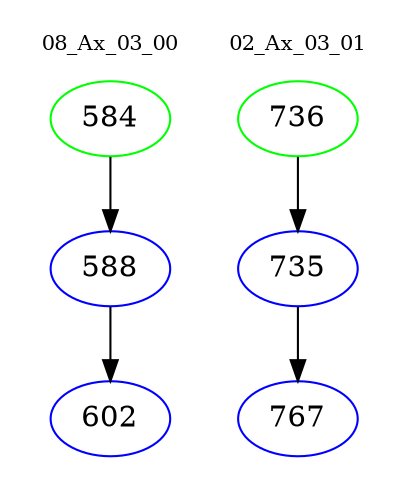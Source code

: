 digraph{
subgraph cluster_0 {
color = white
label = "08_Ax_03_00";
fontsize=10;
T0_584 [label="584", color="green"]
T0_584 -> T0_588 [color="black"]
T0_588 [label="588", color="blue"]
T0_588 -> T0_602 [color="black"]
T0_602 [label="602", color="blue"]
}
subgraph cluster_1 {
color = white
label = "02_Ax_03_01";
fontsize=10;
T1_736 [label="736", color="green"]
T1_736 -> T1_735 [color="black"]
T1_735 [label="735", color="blue"]
T1_735 -> T1_767 [color="black"]
T1_767 [label="767", color="blue"]
}
}
